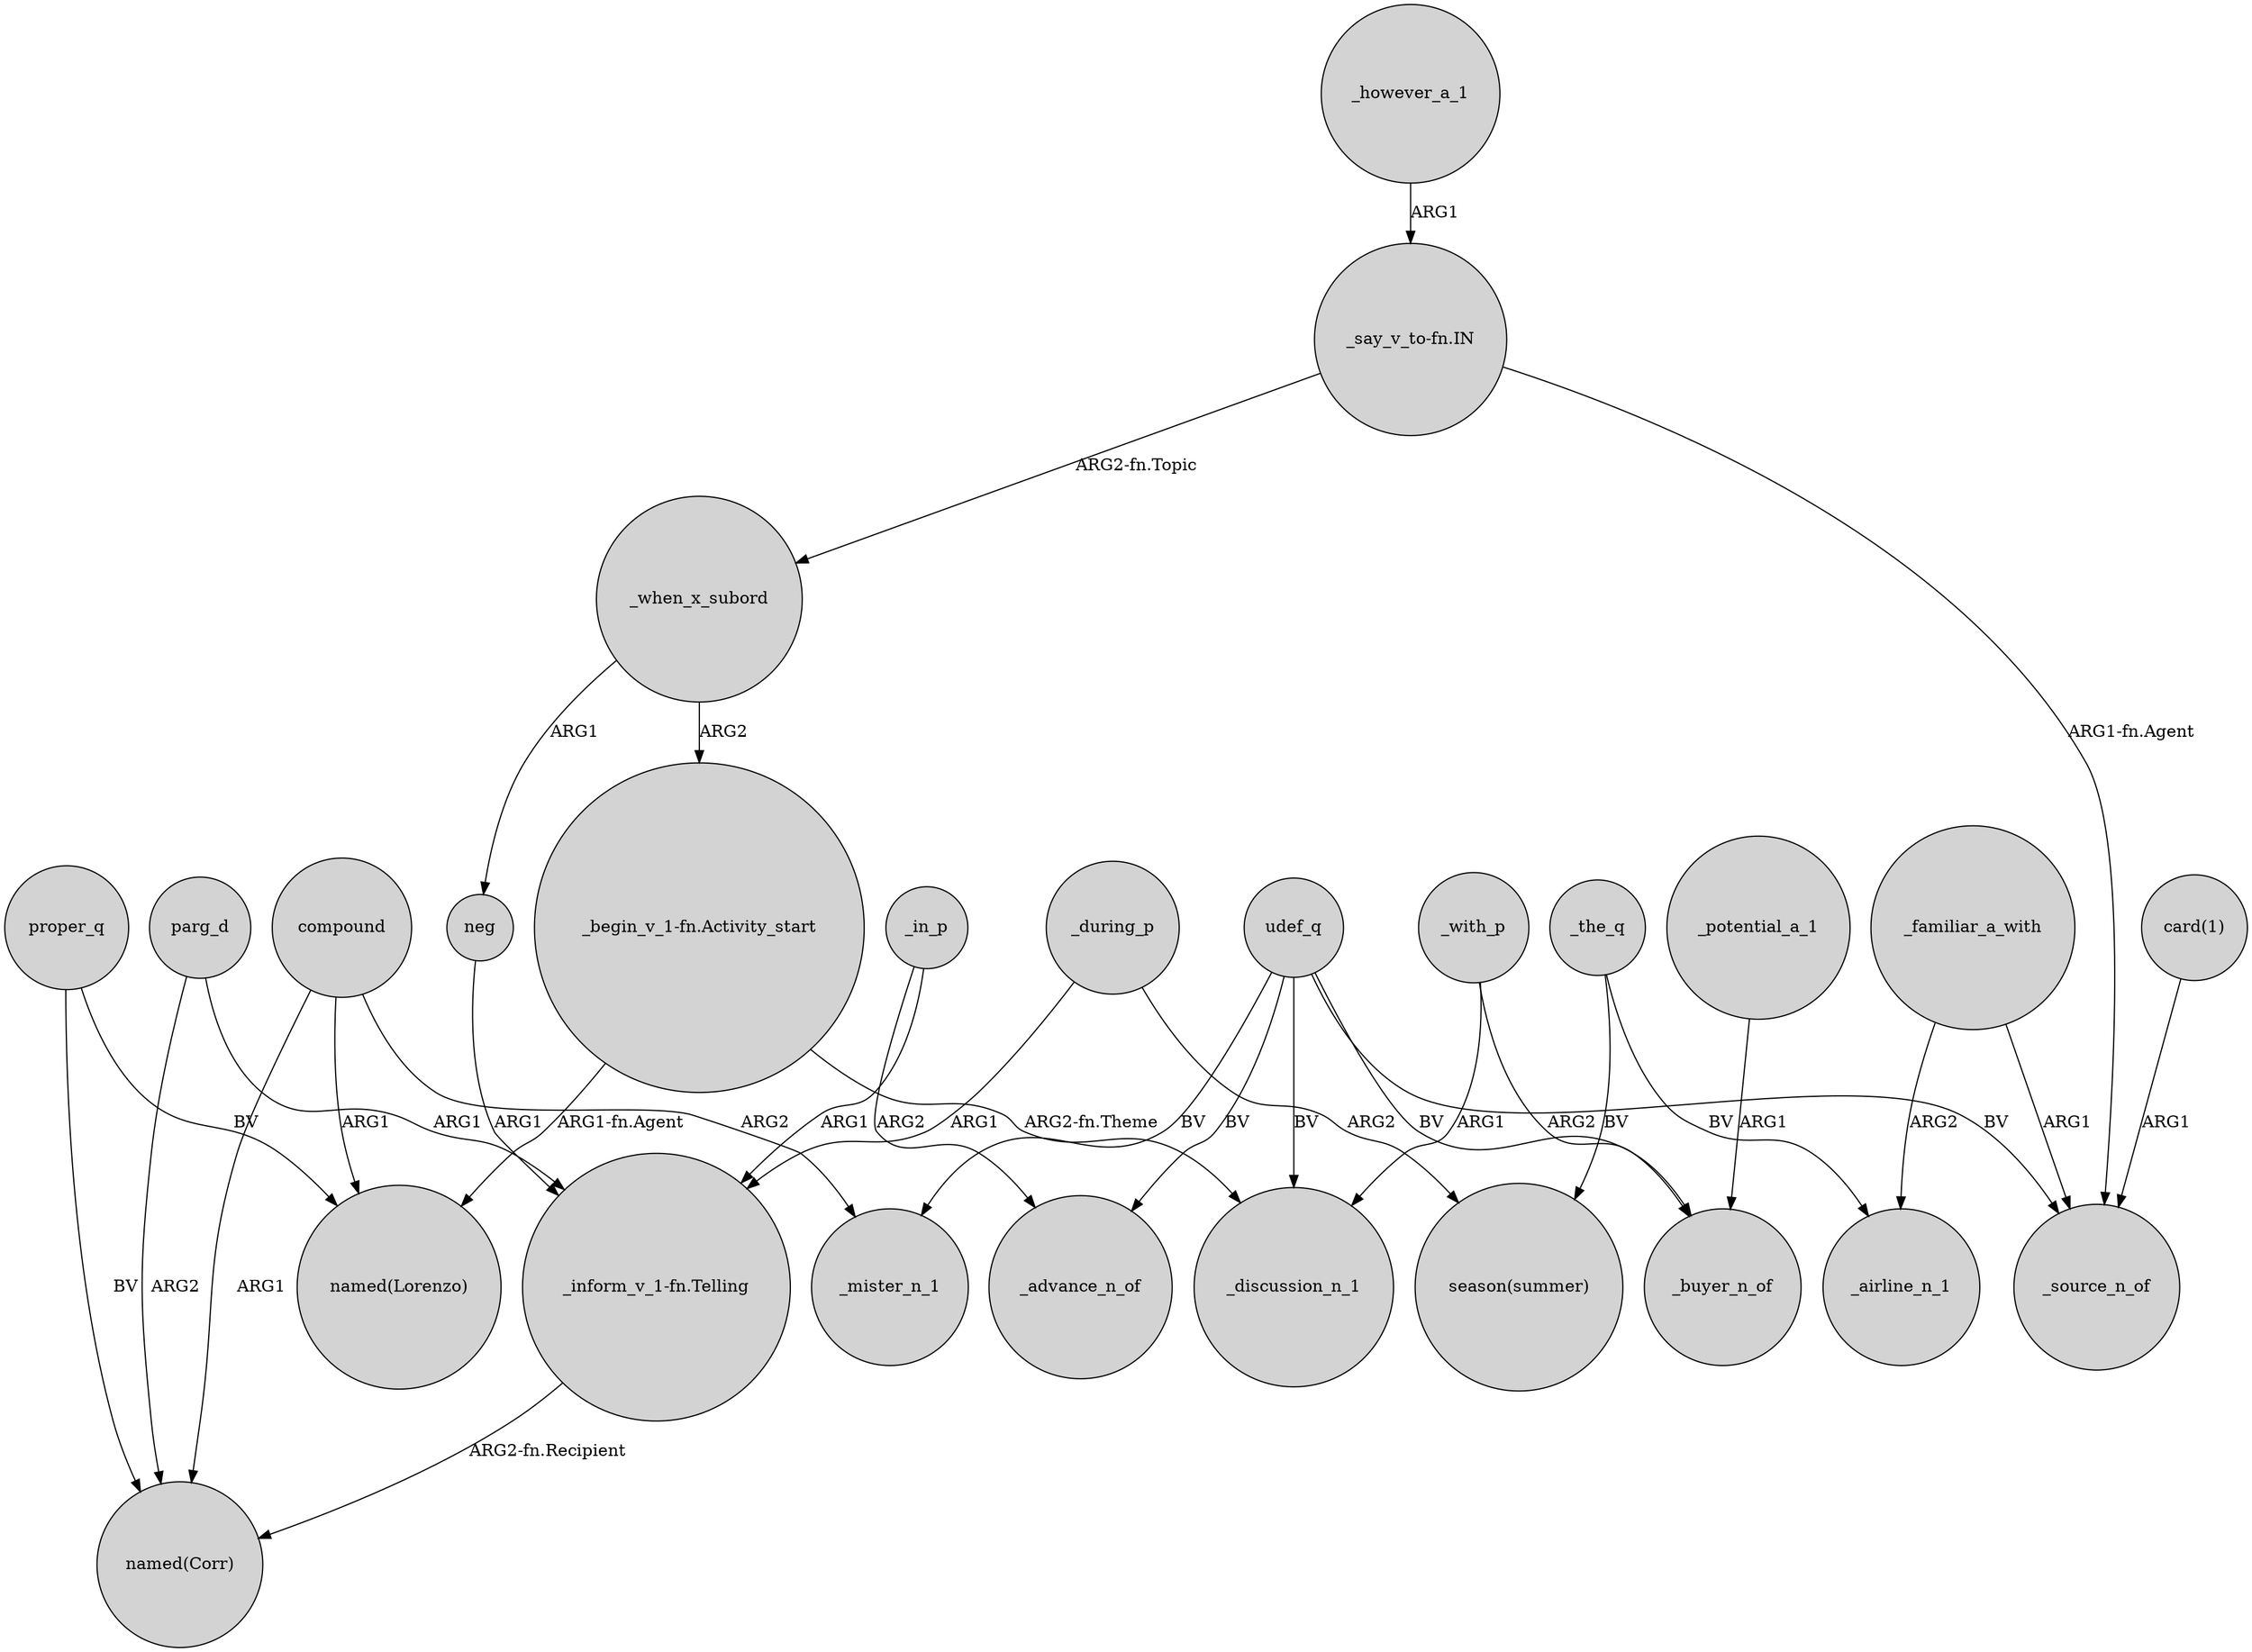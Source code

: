 digraph {
	node [shape=circle style=filled]
	_during_p -> "_inform_v_1-fn.Telling" [label=ARG1]
	compound -> "named(Lorenzo)" [label=ARG1]
	_with_p -> _discussion_n_1 [label=ARG1]
	udef_q -> _advance_n_of [label=BV]
	"_inform_v_1-fn.Telling" -> "named(Corr)" [label="ARG2-fn.Recipient"]
	"_begin_v_1-fn.Activity_start" -> _discussion_n_1 [label="ARG2-fn.Theme"]
	udef_q -> _discussion_n_1 [label=BV]
	udef_q -> _buyer_n_of [label=BV]
	compound -> _mister_n_1 [label=ARG2]
	"_say_v_to-fn.IN" -> _source_n_of [label="ARG1-fn.Agent"]
	udef_q -> _mister_n_1 [label=BV]
	_however_a_1 -> "_say_v_to-fn.IN" [label=ARG1]
	_during_p -> "season(summer)" [label=ARG2]
	"_begin_v_1-fn.Activity_start" -> "named(Lorenzo)" [label="ARG1-fn.Agent"]
	_with_p -> _buyer_n_of [label=ARG2]
	parg_d -> "named(Corr)" [label=ARG2]
	"_say_v_to-fn.IN" -> _when_x_subord [label="ARG2-fn.Topic"]
	_the_q -> _airline_n_1 [label=BV]
	_in_p -> _advance_n_of [label=ARG2]
	"card(1)" -> _source_n_of [label=ARG1]
	_familiar_a_with -> _airline_n_1 [label=ARG2]
	neg -> "_inform_v_1-fn.Telling" [label=ARG1]
	_when_x_subord -> "_begin_v_1-fn.Activity_start" [label=ARG2]
	_in_p -> "_inform_v_1-fn.Telling" [label=ARG1]
	compound -> "named(Corr)" [label=ARG1]
	_familiar_a_with -> _source_n_of [label=ARG1]
	proper_q -> "named(Corr)" [label=BV]
	_the_q -> "season(summer)" [label=BV]
	udef_q -> _source_n_of [label=BV]
	_when_x_subord -> neg [label=ARG1]
	proper_q -> "named(Lorenzo)" [label=BV]
	parg_d -> "_inform_v_1-fn.Telling" [label=ARG1]
	_potential_a_1 -> _buyer_n_of [label=ARG1]
}
